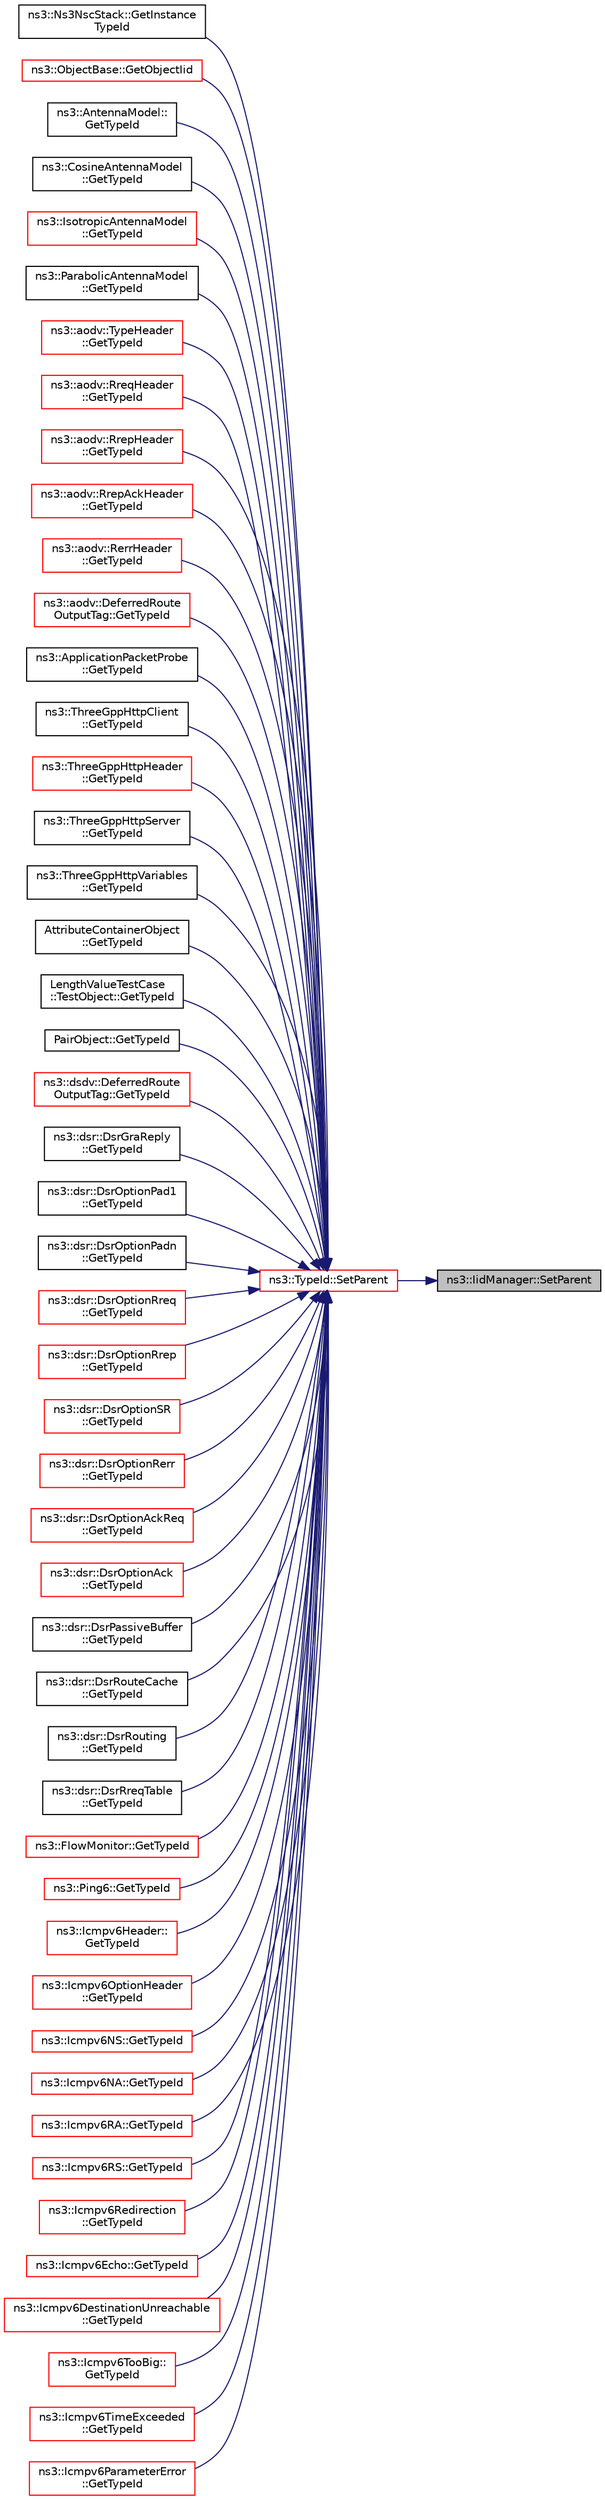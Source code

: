 digraph "ns3::IidManager::SetParent"
{
 // LATEX_PDF_SIZE
  edge [fontname="Helvetica",fontsize="10",labelfontname="Helvetica",labelfontsize="10"];
  node [fontname="Helvetica",fontsize="10",shape=record];
  rankdir="RL";
  Node1 [label="ns3::IidManager::SetParent",height=0.2,width=0.4,color="black", fillcolor="grey75", style="filled", fontcolor="black",tooltip="Set the parent of a type id."];
  Node1 -> Node2 [dir="back",color="midnightblue",fontsize="10",style="solid",fontname="Helvetica"];
  Node2 [label="ns3::TypeId::SetParent",height=0.2,width=0.4,color="red", fillcolor="white", style="filled",URL="$classns3_1_1_type_id.html#abaaca67ab7d2471067e7c275df0f7309",tooltip="Set the parent TypeId."];
  Node2 -> Node3 [dir="back",color="midnightblue",fontsize="10",style="solid",fontname="Helvetica"];
  Node3 [label="ns3::Ns3NscStack::GetInstance\lTypeId",height=0.2,width=0.4,color="black", fillcolor="white", style="filled",URL="$classns3_1_1_ns3_nsc_stack.html#a30539dfb514195745465a3db164caf81",tooltip="Get the most derived TypeId for this Object."];
  Node2 -> Node4 [dir="back",color="midnightblue",fontsize="10",style="solid",fontname="Helvetica"];
  Node4 [label="ns3::ObjectBase::GetObjectIid",height=0.2,width=0.4,color="red", fillcolor="white", style="filled",URL="$classns3_1_1_object_base.html#a4fcfd18844c60f163c5dce52456d111b",tooltip="Ensure the TypeId for ObjectBase gets fully configured to anchor the inheritance tree properly."];
  Node2 -> Node2515 [dir="back",color="midnightblue",fontsize="10",style="solid",fontname="Helvetica"];
  Node2515 [label="ns3::AntennaModel::\lGetTypeId",height=0.2,width=0.4,color="black", fillcolor="white", style="filled",URL="$classns3_1_1_antenna_model.html#abc7259cfbe01ca722dc843c95da66322",tooltip=" "];
  Node2 -> Node2516 [dir="back",color="midnightblue",fontsize="10",style="solid",fontname="Helvetica"];
  Node2516 [label="ns3::CosineAntennaModel\l::GetTypeId",height=0.2,width=0.4,color="black", fillcolor="white", style="filled",URL="$classns3_1_1_cosine_antenna_model.html#a9424e417e8a7e4ac55d1779f4d1d1a2f",tooltip=" "];
  Node2 -> Node2517 [dir="back",color="midnightblue",fontsize="10",style="solid",fontname="Helvetica"];
  Node2517 [label="ns3::IsotropicAntennaModel\l::GetTypeId",height=0.2,width=0.4,color="red", fillcolor="white", style="filled",URL="$classns3_1_1_isotropic_antenna_model.html#a028bb9c62be849c5c39e9948e8d2d782",tooltip=" "];
  Node2 -> Node2519 [dir="back",color="midnightblue",fontsize="10",style="solid",fontname="Helvetica"];
  Node2519 [label="ns3::ParabolicAntennaModel\l::GetTypeId",height=0.2,width=0.4,color="black", fillcolor="white", style="filled",URL="$classns3_1_1_parabolic_antenna_model.html#a0d934cb882753be1dcaf09303fda25db",tooltip=" "];
  Node2 -> Node2520 [dir="back",color="midnightblue",fontsize="10",style="solid",fontname="Helvetica"];
  Node2520 [label="ns3::aodv::TypeHeader\l::GetTypeId",height=0.2,width=0.4,color="red", fillcolor="white", style="filled",URL="$classns3_1_1aodv_1_1_type_header.html#ae51635a191a4d006a4d5fc9e080836e9",tooltip="Get the type ID."];
  Node2 -> Node2522 [dir="back",color="midnightblue",fontsize="10",style="solid",fontname="Helvetica"];
  Node2522 [label="ns3::aodv::RreqHeader\l::GetTypeId",height=0.2,width=0.4,color="red", fillcolor="white", style="filled",URL="$classns3_1_1aodv_1_1_rreq_header.html#a7e439fdc5e8d94f1d30e69be362e89d4",tooltip="Get the type ID."];
  Node2 -> Node2524 [dir="back",color="midnightblue",fontsize="10",style="solid",fontname="Helvetica"];
  Node2524 [label="ns3::aodv::RrepHeader\l::GetTypeId",height=0.2,width=0.4,color="red", fillcolor="white", style="filled",URL="$classns3_1_1aodv_1_1_rrep_header.html#a59f8b82f9e419441deaada01247cf59a",tooltip="Get the type ID."];
  Node2 -> Node2526 [dir="back",color="midnightblue",fontsize="10",style="solid",fontname="Helvetica"];
  Node2526 [label="ns3::aodv::RrepAckHeader\l::GetTypeId",height=0.2,width=0.4,color="red", fillcolor="white", style="filled",URL="$classns3_1_1aodv_1_1_rrep_ack_header.html#aa79131f5c5d50772ee95423d8373ac68",tooltip="Get the type ID."];
  Node2 -> Node2528 [dir="back",color="midnightblue",fontsize="10",style="solid",fontname="Helvetica"];
  Node2528 [label="ns3::aodv::RerrHeader\l::GetTypeId",height=0.2,width=0.4,color="red", fillcolor="white", style="filled",URL="$classns3_1_1aodv_1_1_rerr_header.html#a157ea3445eb80678db23a667e7a6bb6e",tooltip="Get the type ID."];
  Node2 -> Node2530 [dir="back",color="midnightblue",fontsize="10",style="solid",fontname="Helvetica"];
  Node2530 [label="ns3::aodv::DeferredRoute\lOutputTag::GetTypeId",height=0.2,width=0.4,color="red", fillcolor="white", style="filled",URL="$classns3_1_1aodv_1_1_deferred_route_output_tag.html#a3e24798c22ba3449fecb676cd51dce1c",tooltip="Get the type ID."];
  Node2 -> Node2532 [dir="back",color="midnightblue",fontsize="10",style="solid",fontname="Helvetica"];
  Node2532 [label="ns3::ApplicationPacketProbe\l::GetTypeId",height=0.2,width=0.4,color="black", fillcolor="white", style="filled",URL="$classns3_1_1_application_packet_probe.html#aeaab4ee7ff5a096c759241d18c052b43",tooltip="Get the type ID."];
  Node2 -> Node2533 [dir="back",color="midnightblue",fontsize="10",style="solid",fontname="Helvetica"];
  Node2533 [label="ns3::ThreeGppHttpClient\l::GetTypeId",height=0.2,width=0.4,color="black", fillcolor="white", style="filled",URL="$classns3_1_1_three_gpp_http_client.html#a751b0077c5fa1e6bbd1b7a1a3e59a1d4",tooltip="Returns the object TypeId."];
  Node2 -> Node2534 [dir="back",color="midnightblue",fontsize="10",style="solid",fontname="Helvetica"];
  Node2534 [label="ns3::ThreeGppHttpHeader\l::GetTypeId",height=0.2,width=0.4,color="red", fillcolor="white", style="filled",URL="$classns3_1_1_three_gpp_http_header.html#af3eb7e0c22592f1443d2c83c85039361",tooltip="Returns the object TypeId."];
  Node2 -> Node2536 [dir="back",color="midnightblue",fontsize="10",style="solid",fontname="Helvetica"];
  Node2536 [label="ns3::ThreeGppHttpServer\l::GetTypeId",height=0.2,width=0.4,color="black", fillcolor="white", style="filled",URL="$classns3_1_1_three_gpp_http_server.html#a8e748be179ab841c194c05dcb90f9575",tooltip="Returns the object TypeId."];
  Node2 -> Node2537 [dir="back",color="midnightblue",fontsize="10",style="solid",fontname="Helvetica"];
  Node2537 [label="ns3::ThreeGppHttpVariables\l::GetTypeId",height=0.2,width=0.4,color="black", fillcolor="white", style="filled",URL="$classns3_1_1_three_gpp_http_variables.html#a2380b83e08e24387feb3ad07c3ee89a4",tooltip="Returns the object TypeId."];
  Node2 -> Node2538 [dir="back",color="midnightblue",fontsize="10",style="solid",fontname="Helvetica"];
  Node2538 [label="AttributeContainerObject\l::GetTypeId",height=0.2,width=0.4,color="black", fillcolor="white", style="filled",URL="$class_attribute_container_object.html#a759f14cf6d7431de6594a9e1fdc76431",tooltip=" "];
  Node2 -> Node2539 [dir="back",color="midnightblue",fontsize="10",style="solid",fontname="Helvetica"];
  Node2539 [label="LengthValueTestCase\l::TestObject::GetTypeId",height=0.2,width=0.4,color="black", fillcolor="white", style="filled",URL="$class_length_value_test_case_1_1_test_object.html#a77bce1c815b942f1318f3f20e9fb9128",tooltip=" "];
  Node2 -> Node2540 [dir="back",color="midnightblue",fontsize="10",style="solid",fontname="Helvetica"];
  Node2540 [label="PairObject::GetTypeId",height=0.2,width=0.4,color="black", fillcolor="white", style="filled",URL="$class_pair_object.html#a19c0ea89b5884cc63639d30e5aff91da",tooltip=" "];
  Node2 -> Node2541 [dir="back",color="midnightblue",fontsize="10",style="solid",fontname="Helvetica"];
  Node2541 [label="ns3::dsdv::DeferredRoute\lOutputTag::GetTypeId",height=0.2,width=0.4,color="red", fillcolor="white", style="filled",URL="$structns3_1_1dsdv_1_1_deferred_route_output_tag.html#a89d6635427446ecce5a6ce023eb61631",tooltip="Get the type ID."];
  Node2 -> Node2543 [dir="back",color="midnightblue",fontsize="10",style="solid",fontname="Helvetica"];
  Node2543 [label="ns3::dsr::DsrGraReply\l::GetTypeId",height=0.2,width=0.4,color="black", fillcolor="white", style="filled",URL="$classns3_1_1dsr_1_1_dsr_gra_reply.html#a195b91a840988f7c0f0026131f478364",tooltip="Get the type ID."];
  Node2 -> Node2544 [dir="back",color="midnightblue",fontsize="10",style="solid",fontname="Helvetica"];
  Node2544 [label="ns3::dsr::DsrOptionPad1\l::GetTypeId",height=0.2,width=0.4,color="black", fillcolor="white", style="filled",URL="$classns3_1_1dsr_1_1_dsr_option_pad1.html#a3b1cf502940143cf081f8337de1b0785",tooltip="Get the type ID."];
  Node2 -> Node2545 [dir="back",color="midnightblue",fontsize="10",style="solid",fontname="Helvetica"];
  Node2545 [label="ns3::dsr::DsrOptionPadn\l::GetTypeId",height=0.2,width=0.4,color="black", fillcolor="white", style="filled",URL="$classns3_1_1dsr_1_1_dsr_option_padn.html#a5b5ce4f62ba66605c532a88b2d68b870",tooltip="Get the type ID."];
  Node2 -> Node2546 [dir="back",color="midnightblue",fontsize="10",style="solid",fontname="Helvetica"];
  Node2546 [label="ns3::dsr::DsrOptionRreq\l::GetTypeId",height=0.2,width=0.4,color="red", fillcolor="white", style="filled",URL="$classns3_1_1dsr_1_1_dsr_option_rreq.html#a0fd0038a185e7dae6d2e9e640e542ee6",tooltip="Get the type ID."];
  Node2 -> Node2548 [dir="back",color="midnightblue",fontsize="10",style="solid",fontname="Helvetica"];
  Node2548 [label="ns3::dsr::DsrOptionRrep\l::GetTypeId",height=0.2,width=0.4,color="red", fillcolor="white", style="filled",URL="$classns3_1_1dsr_1_1_dsr_option_rrep.html#ab9cae666e1efd949ce46cea71c177e04",tooltip="Get the type ID."];
  Node2 -> Node2550 [dir="back",color="midnightblue",fontsize="10",style="solid",fontname="Helvetica"];
  Node2550 [label="ns3::dsr::DsrOptionSR\l::GetTypeId",height=0.2,width=0.4,color="red", fillcolor="white", style="filled",URL="$classns3_1_1dsr_1_1_dsr_option_s_r.html#abb6468d7c086f79537a9e1c6a52555ee",tooltip="Get the type ID."];
  Node2 -> Node2552 [dir="back",color="midnightblue",fontsize="10",style="solid",fontname="Helvetica"];
  Node2552 [label="ns3::dsr::DsrOptionRerr\l::GetTypeId",height=0.2,width=0.4,color="red", fillcolor="white", style="filled",URL="$classns3_1_1dsr_1_1_dsr_option_rerr.html#a9a92dddbabd9aca62d85a34bd7d3a076",tooltip="Get the type ID."];
  Node2 -> Node2554 [dir="back",color="midnightblue",fontsize="10",style="solid",fontname="Helvetica"];
  Node2554 [label="ns3::dsr::DsrOptionAckReq\l::GetTypeId",height=0.2,width=0.4,color="red", fillcolor="white", style="filled",URL="$classns3_1_1dsr_1_1_dsr_option_ack_req.html#a11f693334e9c97af3c4b005d79e1c934",tooltip="Get the type ID."];
  Node2 -> Node2556 [dir="back",color="midnightblue",fontsize="10",style="solid",fontname="Helvetica"];
  Node2556 [label="ns3::dsr::DsrOptionAck\l::GetTypeId",height=0.2,width=0.4,color="red", fillcolor="white", style="filled",URL="$classns3_1_1dsr_1_1_dsr_option_ack.html#ab21f07bf0644a85322a4e964cb8dab53",tooltip="Get the type ID."];
  Node2 -> Node2558 [dir="back",color="midnightblue",fontsize="10",style="solid",fontname="Helvetica"];
  Node2558 [label="ns3::dsr::DsrPassiveBuffer\l::GetTypeId",height=0.2,width=0.4,color="black", fillcolor="white", style="filled",URL="$classns3_1_1dsr_1_1_dsr_passive_buffer.html#af45a624c405b232f89884d0e4552aea6",tooltip="Get the type ID."];
  Node2 -> Node2559 [dir="back",color="midnightblue",fontsize="10",style="solid",fontname="Helvetica"];
  Node2559 [label="ns3::dsr::DsrRouteCache\l::GetTypeId",height=0.2,width=0.4,color="black", fillcolor="white", style="filled",URL="$classns3_1_1dsr_1_1_dsr_route_cache.html#a05b0ddede171b486247c73d1a3e52c48",tooltip="Get the type ID."];
  Node2 -> Node2560 [dir="back",color="midnightblue",fontsize="10",style="solid",fontname="Helvetica"];
  Node2560 [label="ns3::dsr::DsrRouting\l::GetTypeId",height=0.2,width=0.4,color="black", fillcolor="white", style="filled",URL="$classns3_1_1dsr_1_1_dsr_routing.html#add1c578a2b05d4e9bdd3d983b2e3b4ae",tooltip="Get the type identificator."];
  Node2 -> Node2561 [dir="back",color="midnightblue",fontsize="10",style="solid",fontname="Helvetica"];
  Node2561 [label="ns3::dsr::DsrRreqTable\l::GetTypeId",height=0.2,width=0.4,color="black", fillcolor="white", style="filled",URL="$classns3_1_1dsr_1_1_dsr_rreq_table.html#ab2490f784bfac28f6eb65eb36b1f3f87",tooltip="Get the type ID."];
  Node2 -> Node713 [dir="back",color="midnightblue",fontsize="10",style="solid",fontname="Helvetica"];
  Node713 [label="ns3::FlowMonitor::GetTypeId",height=0.2,width=0.4,color="red", fillcolor="white", style="filled",URL="$classns3_1_1_flow_monitor.html#af008c9694678b4e7a1a7d979e71a7c1d",tooltip="Get the type ID."];
  Node2 -> Node2562 [dir="back",color="midnightblue",fontsize="10",style="solid",fontname="Helvetica"];
  Node2562 [label="ns3::Ping6::GetTypeId",height=0.2,width=0.4,color="red", fillcolor="white", style="filled",URL="$classns3_1_1_ping6.html#af2b53e78dac0154c580bdc9797e0fd0f",tooltip="Get the type ID."];
  Node2 -> Node2564 [dir="back",color="midnightblue",fontsize="10",style="solid",fontname="Helvetica"];
  Node2564 [label="ns3::Icmpv6Header::\lGetTypeId",height=0.2,width=0.4,color="red", fillcolor="white", style="filled",URL="$classns3_1_1_icmpv6_header.html#a6936e330bbc3b4a8c34a6465a9729b61",tooltip="Get the UID of this class."];
  Node2 -> Node2566 [dir="back",color="midnightblue",fontsize="10",style="solid",fontname="Helvetica"];
  Node2566 [label="ns3::Icmpv6OptionHeader\l::GetTypeId",height=0.2,width=0.4,color="red", fillcolor="white", style="filled",URL="$classns3_1_1_icmpv6_option_header.html#ac0bced9dbc10ea3208f8757ac0e16da3",tooltip="Get the UID of this class."];
  Node2 -> Node2568 [dir="back",color="midnightblue",fontsize="10",style="solid",fontname="Helvetica"];
  Node2568 [label="ns3::Icmpv6NS::GetTypeId",height=0.2,width=0.4,color="red", fillcolor="white", style="filled",URL="$classns3_1_1_icmpv6_n_s.html#a4b5ef8c954c59b44b421d42a63ba675b",tooltip="Get the UID of this class."];
  Node2 -> Node2570 [dir="back",color="midnightblue",fontsize="10",style="solid",fontname="Helvetica"];
  Node2570 [label="ns3::Icmpv6NA::GetTypeId",height=0.2,width=0.4,color="red", fillcolor="white", style="filled",URL="$classns3_1_1_icmpv6_n_a.html#acecd45ab057bb4536a97c51b8a9946b3",tooltip="Get the UID of this class."];
  Node2 -> Node2572 [dir="back",color="midnightblue",fontsize="10",style="solid",fontname="Helvetica"];
  Node2572 [label="ns3::Icmpv6RA::GetTypeId",height=0.2,width=0.4,color="red", fillcolor="white", style="filled",URL="$classns3_1_1_icmpv6_r_a.html#a71190d34d89f3a90ea3d6fb127ad8aea",tooltip="Get the UID of this class."];
  Node2 -> Node2574 [dir="back",color="midnightblue",fontsize="10",style="solid",fontname="Helvetica"];
  Node2574 [label="ns3::Icmpv6RS::GetTypeId",height=0.2,width=0.4,color="red", fillcolor="white", style="filled",URL="$classns3_1_1_icmpv6_r_s.html#a8655c8dca88a2beebf356c6f98b6a6a3",tooltip="Get the UID of this class."];
  Node2 -> Node2576 [dir="back",color="midnightblue",fontsize="10",style="solid",fontname="Helvetica"];
  Node2576 [label="ns3::Icmpv6Redirection\l::GetTypeId",height=0.2,width=0.4,color="red", fillcolor="white", style="filled",URL="$classns3_1_1_icmpv6_redirection.html#ae940e8b3a07a343dec6404b9283336b2",tooltip="Get the UID of this class."];
  Node2 -> Node2578 [dir="back",color="midnightblue",fontsize="10",style="solid",fontname="Helvetica"];
  Node2578 [label="ns3::Icmpv6Echo::GetTypeId",height=0.2,width=0.4,color="red", fillcolor="white", style="filled",URL="$classns3_1_1_icmpv6_echo.html#a074cfbf6a13d56dd0fac87168da9c6e4",tooltip="Get the UID of this class."];
  Node2 -> Node2580 [dir="back",color="midnightblue",fontsize="10",style="solid",fontname="Helvetica"];
  Node2580 [label="ns3::Icmpv6DestinationUnreachable\l::GetTypeId",height=0.2,width=0.4,color="red", fillcolor="white", style="filled",URL="$classns3_1_1_icmpv6_destination_unreachable.html#a90f1732d63fdf1b1e31207218f49905a",tooltip="Get the UID of this class."];
  Node2 -> Node2582 [dir="back",color="midnightblue",fontsize="10",style="solid",fontname="Helvetica"];
  Node2582 [label="ns3::Icmpv6TooBig::\lGetTypeId",height=0.2,width=0.4,color="red", fillcolor="white", style="filled",URL="$classns3_1_1_icmpv6_too_big.html#a010e5c49df54f4c314d590c384b69e18",tooltip="Get the UID of this class."];
  Node2 -> Node2584 [dir="back",color="midnightblue",fontsize="10",style="solid",fontname="Helvetica"];
  Node2584 [label="ns3::Icmpv6TimeExceeded\l::GetTypeId",height=0.2,width=0.4,color="red", fillcolor="white", style="filled",URL="$classns3_1_1_icmpv6_time_exceeded.html#a778827a7e2d7f6e037ab25248e0616a4",tooltip="Get the UID of this class."];
  Node2 -> Node2586 [dir="back",color="midnightblue",fontsize="10",style="solid",fontname="Helvetica"];
  Node2586 [label="ns3::Icmpv6ParameterError\l::GetTypeId",height=0.2,width=0.4,color="red", fillcolor="white", style="filled",URL="$classns3_1_1_icmpv6_parameter_error.html#a4734a567a2a0eac0eba41fef48faec4d",tooltip="Get the UID of this class."];
}
